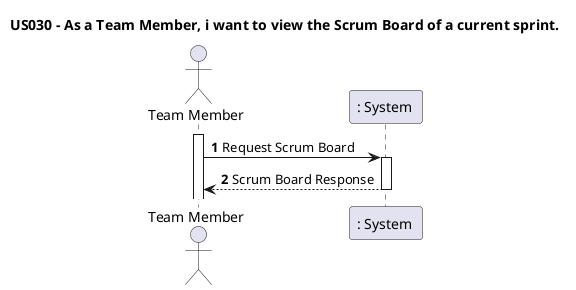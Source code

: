 @startuml
'https://plantuml.com/class-diagram

title US030 - As a Team Member, i want to view the Scrum Board of a current sprint.

autoactivate on
autonumber

actor "Team Member" as TeamMember

participant ": System " as System

activate TeamMember

TeamMember -> System: Request Scrum Board
System --> TeamMember: Scrum Board Response


@enduml

